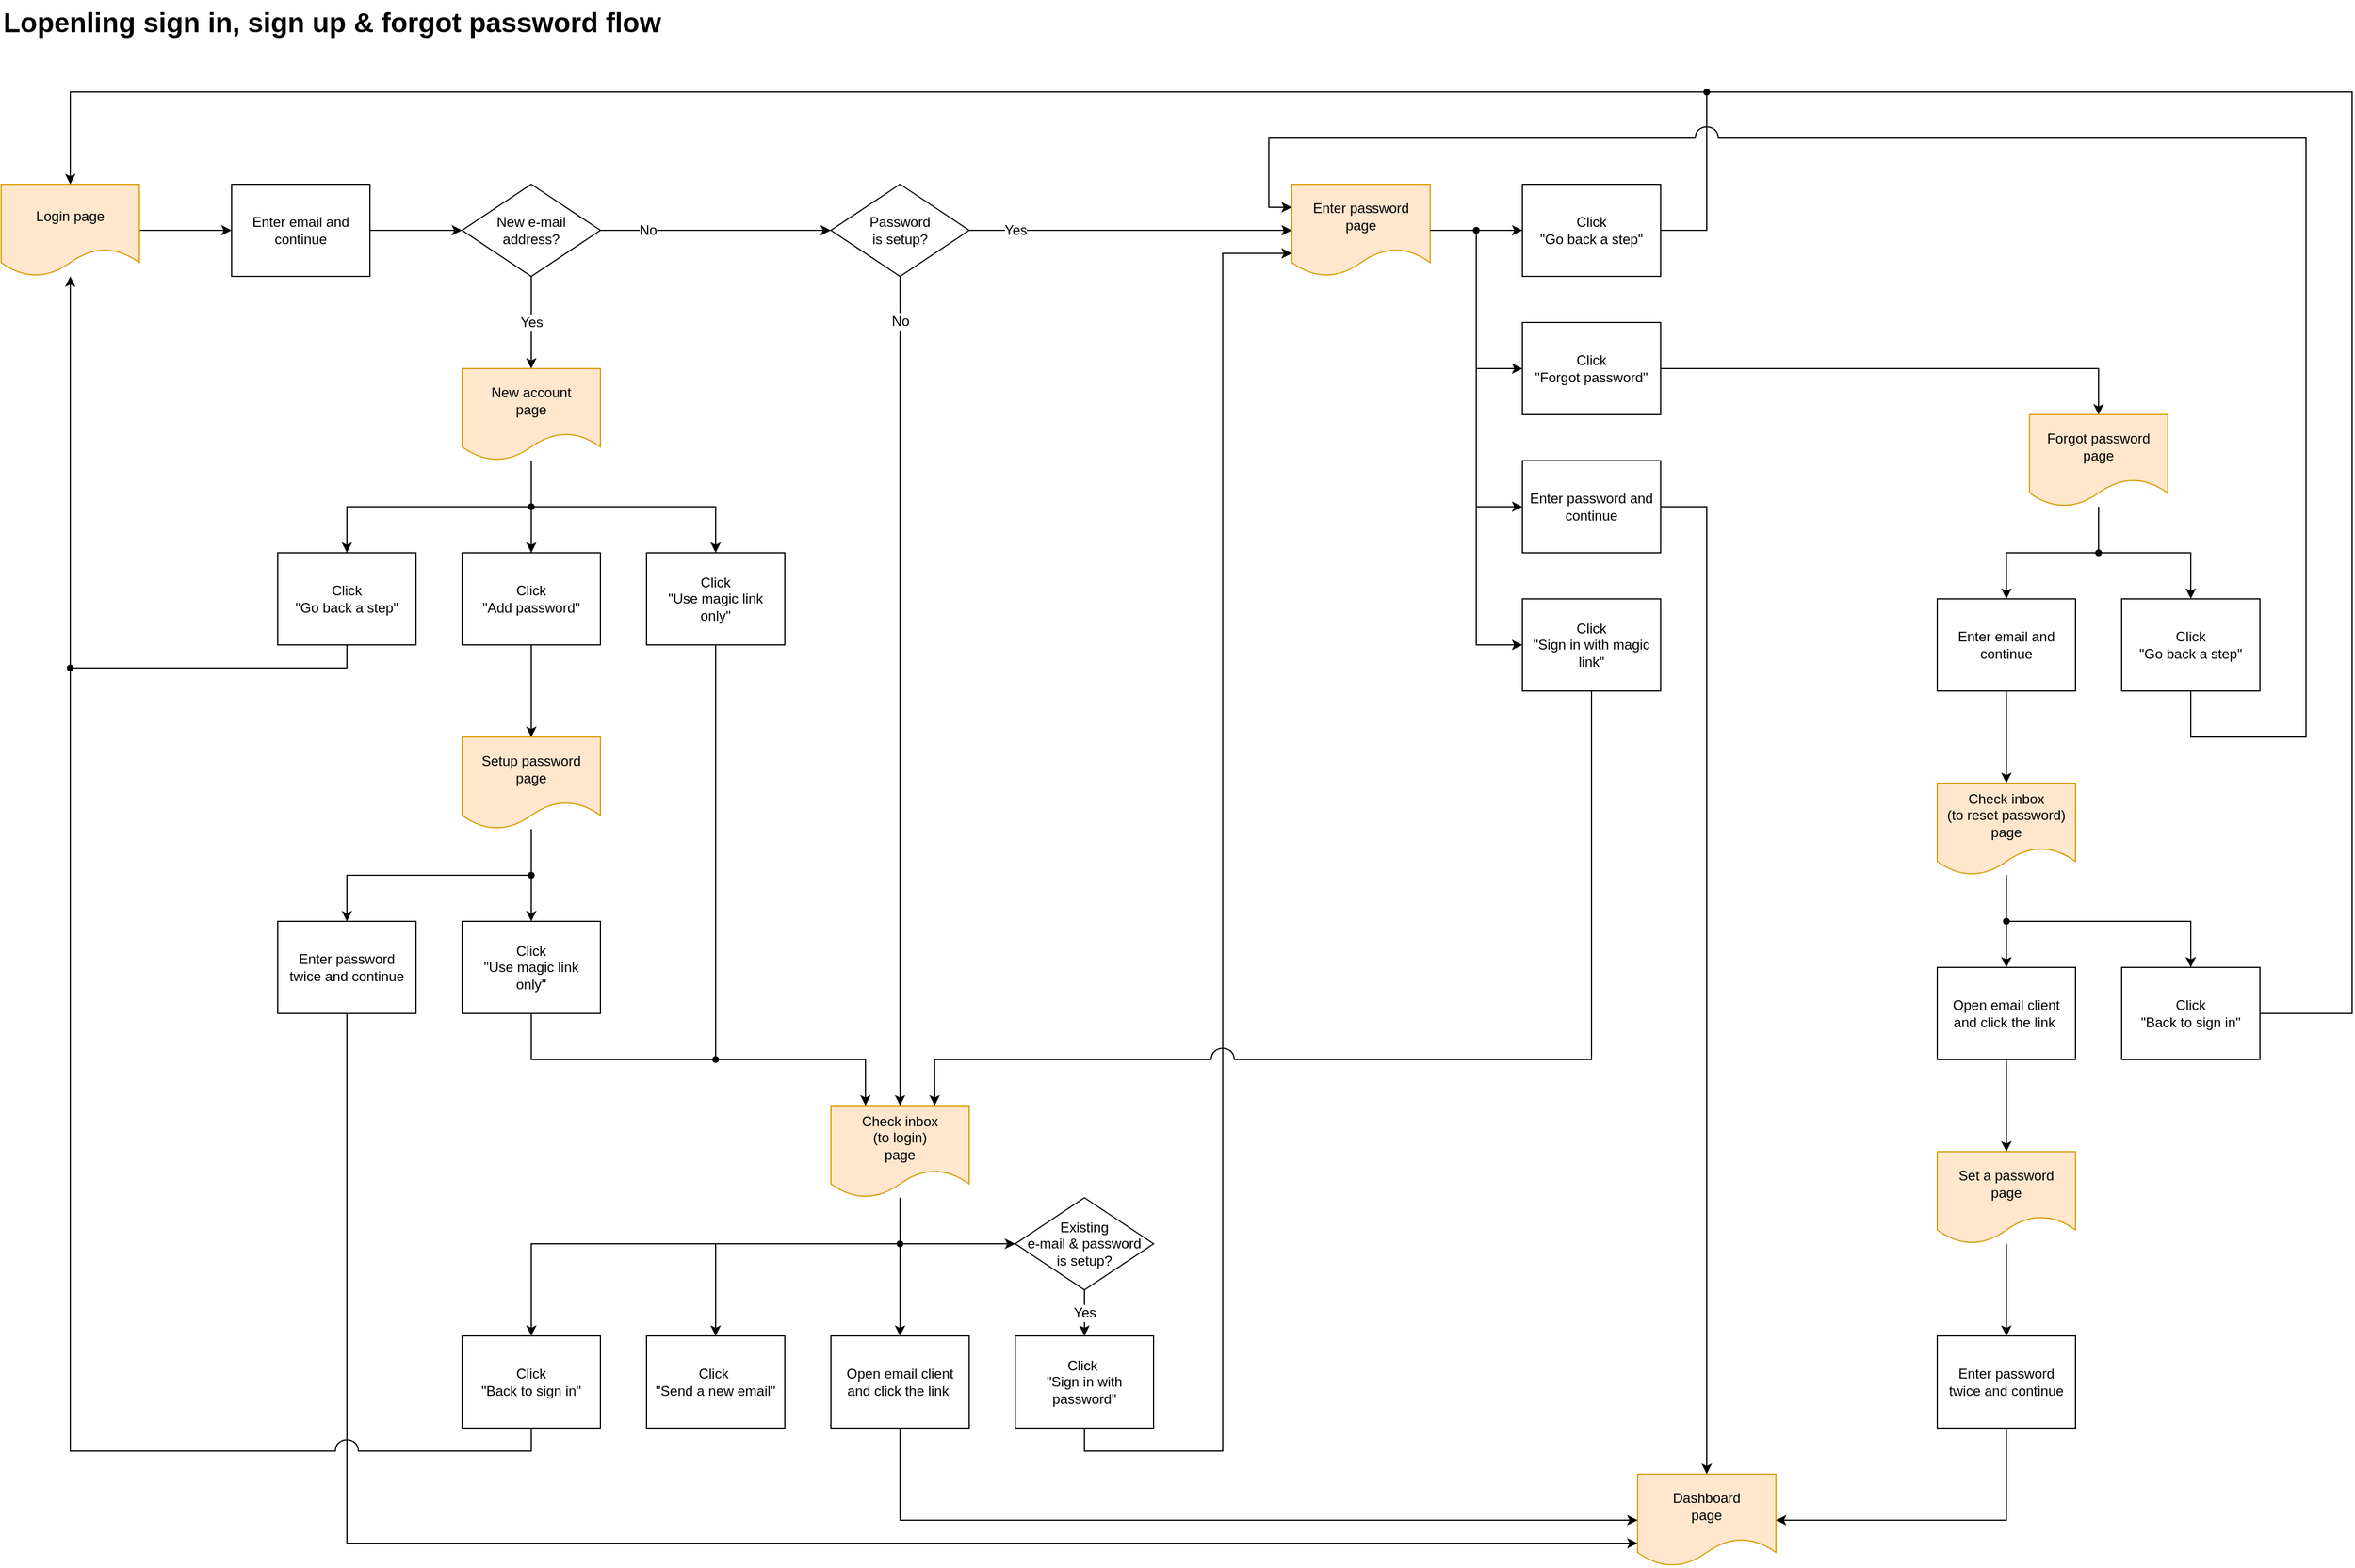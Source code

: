 <mxfile version="22.1.16" type="device">
  <diagram name="Page-1" id="HLI1Fp5mB5NM6HHk9dvi">
    <mxGraphModel dx="2012" dy="1214" grid="1" gridSize="10" guides="1" tooltips="1" connect="1" arrows="1" fold="1" page="1" pageScale="1" pageWidth="2200" pageHeight="1600" math="0" shadow="0">
      <root>
        <mxCell id="0" />
        <mxCell id="1" parent="0" />
        <mxCell id="fdBVsnbzCqG6GmwkJjC0-2" value="Lopenling sign in, sign up &amp;amp; forgot password flow" style="text;strokeColor=none;fillColor=none;html=1;fontSize=24;fontStyle=1;verticalAlign=middle;align=left;" parent="1" vertex="1">
          <mxGeometry x="80" y="80" width="800" height="40" as="geometry" />
        </mxCell>
        <mxCell id="fdBVsnbzCqG6GmwkJjC0-90" style="edgeStyle=orthogonalEdgeStyle;shape=connector;rounded=0;jumpStyle=arc;jumpSize=20;orthogonalLoop=1;jettySize=auto;html=1;labelBackgroundColor=default;strokeColor=default;align=center;verticalAlign=middle;fontFamily=Helvetica;fontSize=12;fontColor=default;endArrow=classic;" parent="1" source="fdBVsnbzCqG6GmwkJjC0-5" target="fdBVsnbzCqG6GmwkJjC0-18" edge="1">
          <mxGeometry relative="1" as="geometry" />
        </mxCell>
        <mxCell id="fdBVsnbzCqG6GmwkJjC0-5" value="Login page" style="rounded=1;whiteSpace=wrap;html=1;shape=document;boundedLbl=1;fillColor=#ffe6cc;strokeColor=#d79b00;" parent="1" vertex="1">
          <mxGeometry x="80" y="240" width="120" height="80" as="geometry" />
        </mxCell>
        <mxCell id="fdBVsnbzCqG6GmwkJjC0-96" value="Yes" style="edgeStyle=orthogonalEdgeStyle;shape=connector;rounded=0;jumpStyle=arc;jumpSize=20;orthogonalLoop=1;jettySize=auto;html=1;exitX=0.5;exitY=1;exitDx=0;exitDy=0;labelBackgroundColor=default;strokeColor=default;align=center;verticalAlign=middle;fontFamily=Helvetica;fontSize=12;fontColor=default;endArrow=classic;" parent="1" source="fdBVsnbzCqG6GmwkJjC0-8" target="fdBVsnbzCqG6GmwkJjC0-10" edge="1">
          <mxGeometry relative="1" as="geometry" />
        </mxCell>
        <mxCell id="fdBVsnbzCqG6GmwkJjC0-141" style="edgeStyle=orthogonalEdgeStyle;shape=connector;rounded=0;jumpStyle=arc;jumpSize=20;orthogonalLoop=1;jettySize=auto;html=1;entryX=0;entryY=0.5;entryDx=0;entryDy=0;labelBackgroundColor=default;strokeColor=default;align=center;verticalAlign=middle;fontFamily=Helvetica;fontSize=12;fontColor=default;endArrow=classic;" parent="1" source="fdBVsnbzCqG6GmwkJjC0-8" target="fdBVsnbzCqG6GmwkJjC0-140" edge="1">
          <mxGeometry relative="1" as="geometry" />
        </mxCell>
        <mxCell id="fdBVsnbzCqG6GmwkJjC0-142" value="No" style="edgeLabel;html=1;align=center;verticalAlign=middle;resizable=0;points=[];fontSize=12;fontFamily=Helvetica;fontColor=default;" parent="fdBVsnbzCqG6GmwkJjC0-141" vertex="1" connectable="0">
          <mxGeometry x="0.024" relative="1" as="geometry">
            <mxPoint x="-62" as="offset" />
          </mxGeometry>
        </mxCell>
        <mxCell id="fdBVsnbzCqG6GmwkJjC0-8" value="New e-mail &lt;br&gt;address?" style="rhombus;whiteSpace=wrap;html=1;rounded=0;" parent="1" vertex="1">
          <mxGeometry x="480" y="240" width="120" height="80" as="geometry" />
        </mxCell>
        <mxCell id="fdBVsnbzCqG6GmwkJjC0-130" style="edgeStyle=orthogonalEdgeStyle;shape=connector;rounded=0;jumpStyle=arc;jumpSize=20;orthogonalLoop=1;jettySize=auto;html=1;labelBackgroundColor=default;strokeColor=default;align=center;verticalAlign=middle;fontFamily=Helvetica;fontSize=12;fontColor=default;endArrow=classic;" parent="1" source="fdBVsnbzCqG6GmwkJjC0-262" target="fdBVsnbzCqG6GmwkJjC0-53" edge="1">
          <mxGeometry relative="1" as="geometry" />
        </mxCell>
        <mxCell id="fdBVsnbzCqG6GmwkJjC0-133" style="edgeStyle=orthogonalEdgeStyle;shape=connector;rounded=0;jumpStyle=none;jumpSize=20;orthogonalLoop=1;jettySize=auto;html=1;entryX=0.5;entryY=0;entryDx=0;entryDy=0;labelBackgroundColor=default;strokeColor=default;align=center;verticalAlign=middle;fontFamily=Helvetica;fontSize=12;fontColor=default;endArrow=classic;" parent="1" source="fdBVsnbzCqG6GmwkJjC0-262" target="fdBVsnbzCqG6GmwkJjC0-41" edge="1">
          <mxGeometry relative="1" as="geometry" />
        </mxCell>
        <mxCell id="fdBVsnbzCqG6GmwkJjC0-134" style="edgeStyle=orthogonalEdgeStyle;shape=connector;rounded=0;jumpStyle=arc;jumpSize=20;orthogonalLoop=1;jettySize=auto;html=1;entryX=0.5;entryY=0;entryDx=0;entryDy=0;labelBackgroundColor=default;strokeColor=default;align=center;verticalAlign=middle;fontFamily=Helvetica;fontSize=12;fontColor=default;endArrow=classic;" parent="1" source="fdBVsnbzCqG6GmwkJjC0-262" target="fdBVsnbzCqG6GmwkJjC0-128" edge="1">
          <mxGeometry relative="1" as="geometry" />
        </mxCell>
        <mxCell id="fdBVsnbzCqG6GmwkJjC0-10" value="New account&lt;br&gt;page" style="whiteSpace=wrap;html=1;rounded=1;shape=document;boundedLbl=1;fillColor=#ffe6cc;strokeColor=#d79b00;" parent="1" vertex="1">
          <mxGeometry x="480" y="400" width="120" height="80" as="geometry" />
        </mxCell>
        <mxCell id="fdBVsnbzCqG6GmwkJjC0-91" style="edgeStyle=orthogonalEdgeStyle;shape=connector;rounded=0;jumpStyle=arc;jumpSize=20;orthogonalLoop=1;jettySize=auto;html=1;labelBackgroundColor=default;strokeColor=default;align=center;verticalAlign=middle;fontFamily=Helvetica;fontSize=12;fontColor=default;endArrow=classic;" parent="1" source="fdBVsnbzCqG6GmwkJjC0-18" target="fdBVsnbzCqG6GmwkJjC0-8" edge="1">
          <mxGeometry relative="1" as="geometry" />
        </mxCell>
        <mxCell id="fdBVsnbzCqG6GmwkJjC0-18" value="Enter email and continue" style="rounded=0;whiteSpace=wrap;html=1;spacing=6;" parent="1" vertex="1">
          <mxGeometry x="280" y="240" width="120" height="80" as="geometry" />
        </mxCell>
        <mxCell id="fdBVsnbzCqG6GmwkJjC0-252" style="edgeStyle=orthogonalEdgeStyle;shape=connector;rounded=0;jumpStyle=none;jumpSize=20;orthogonalLoop=1;jettySize=auto;html=1;exitX=0.5;exitY=1;exitDx=0;exitDy=0;labelBackgroundColor=default;strokeColor=default;align=center;verticalAlign=middle;fontFamily=Helvetica;fontSize=12;fontColor=default;endArrow=none;endFill=0;" parent="1" source="fdBVsnbzCqG6GmwkJjC0-41" target="fdBVsnbzCqG6GmwkJjC0-251" edge="1">
          <mxGeometry relative="1" as="geometry" />
        </mxCell>
        <mxCell id="fdBVsnbzCqG6GmwkJjC0-41" value="Click&lt;br style=&quot;border-color: var(--border-color);&quot;&gt;&quot;Use magic link only&quot;" style="rounded=0;whiteSpace=wrap;html=1;spacing=6;" parent="1" vertex="1">
          <mxGeometry x="640" y="560" width="120" height="80" as="geometry" />
        </mxCell>
        <mxCell id="fdBVsnbzCqG6GmwkJjC0-143" style="edgeStyle=orthogonalEdgeStyle;shape=connector;rounded=0;jumpStyle=arc;jumpSize=20;orthogonalLoop=1;jettySize=auto;html=1;entryX=0.5;entryY=0;entryDx=0;entryDy=0;labelBackgroundColor=default;strokeColor=default;align=center;verticalAlign=middle;fontFamily=Helvetica;fontSize=12;fontColor=default;endArrow=classic;" parent="1" source="fdBVsnbzCqG6GmwkJjC0-53" target="fdBVsnbzCqG6GmwkJjC0-136" edge="1">
          <mxGeometry relative="1" as="geometry" />
        </mxCell>
        <mxCell id="fdBVsnbzCqG6GmwkJjC0-53" value="Click&lt;br style=&quot;border-color: var(--border-color);&quot;&gt;&quot;Add password&quot;" style="rounded=0;whiteSpace=wrap;html=1;spacing=6;" parent="1" vertex="1">
          <mxGeometry x="480" y="560" width="120" height="80" as="geometry" />
        </mxCell>
        <mxCell id="fdBVsnbzCqG6GmwkJjC0-275" style="edgeStyle=orthogonalEdgeStyle;shape=connector;rounded=0;jumpStyle=none;jumpSize=20;orthogonalLoop=1;jettySize=auto;html=1;exitX=0.5;exitY=1;exitDx=0;exitDy=0;labelBackgroundColor=default;strokeColor=default;align=center;verticalAlign=middle;fontFamily=Helvetica;fontSize=12;fontColor=default;endArrow=none;endFill=0;" parent="1" source="fdBVsnbzCqG6GmwkJjC0-128" target="fdBVsnbzCqG6GmwkJjC0-157" edge="1">
          <mxGeometry relative="1" as="geometry">
            <Array as="points">
              <mxPoint x="380" y="660" />
            </Array>
          </mxGeometry>
        </mxCell>
        <mxCell id="fdBVsnbzCqG6GmwkJjC0-128" value="Click&lt;br&gt;&quot;Go back a step&quot;" style="rounded=0;whiteSpace=wrap;html=1;spacing=6;" parent="1" vertex="1">
          <mxGeometry x="320" y="560" width="120" height="80" as="geometry" />
        </mxCell>
        <mxCell id="fdBVsnbzCqG6GmwkJjC0-169" style="edgeStyle=orthogonalEdgeStyle;shape=connector;rounded=0;jumpStyle=none;jumpSize=20;orthogonalLoop=1;jettySize=auto;html=1;labelBackgroundColor=default;strokeColor=default;align=center;verticalAlign=middle;fontFamily=Helvetica;fontSize=12;fontColor=default;endArrow=classic;" parent="1" source="fdBVsnbzCqG6GmwkJjC0-264" target="fdBVsnbzCqG6GmwkJjC0-145" edge="1">
          <mxGeometry relative="1" as="geometry" />
        </mxCell>
        <mxCell id="fdBVsnbzCqG6GmwkJjC0-212" style="edgeStyle=orthogonalEdgeStyle;shape=connector;rounded=0;jumpStyle=none;jumpSize=20;orthogonalLoop=1;jettySize=auto;html=1;entryX=0.5;entryY=0;entryDx=0;entryDy=0;labelBackgroundColor=default;strokeColor=default;align=center;verticalAlign=middle;fontFamily=Helvetica;fontSize=12;fontColor=default;endArrow=classic;" parent="1" source="fdBVsnbzCqG6GmwkJjC0-264" target="fdBVsnbzCqG6GmwkJjC0-144" edge="1">
          <mxGeometry relative="1" as="geometry" />
        </mxCell>
        <mxCell id="fdBVsnbzCqG6GmwkJjC0-136" value="Setup password&lt;br&gt;page" style="whiteSpace=wrap;html=1;rounded=1;shape=document;boundedLbl=1;fillColor=#ffe6cc;strokeColor=#d79b00;" parent="1" vertex="1">
          <mxGeometry x="480" y="720" width="120" height="80" as="geometry" />
        </mxCell>
        <mxCell id="fdBVsnbzCqG6GmwkJjC0-191" style="edgeStyle=orthogonalEdgeStyle;shape=connector;rounded=0;jumpStyle=none;jumpSize=20;orthogonalLoop=1;jettySize=auto;html=1;entryX=0.5;entryY=0;entryDx=0;entryDy=0;labelBackgroundColor=default;strokeColor=default;align=center;verticalAlign=middle;fontFamily=Helvetica;fontSize=12;fontColor=default;endArrow=classic;" parent="1" source="fdBVsnbzCqG6GmwkJjC0-266" target="fdBVsnbzCqG6GmwkJjC0-151" edge="1">
          <mxGeometry relative="1" as="geometry" />
        </mxCell>
        <mxCell id="fdBVsnbzCqG6GmwkJjC0-211" style="edgeStyle=orthogonalEdgeStyle;shape=connector;rounded=0;jumpStyle=none;jumpSize=20;orthogonalLoop=1;jettySize=auto;html=1;entryX=0.5;entryY=0;entryDx=0;entryDy=0;labelBackgroundColor=default;strokeColor=default;align=center;verticalAlign=middle;fontFamily=Helvetica;fontSize=12;fontColor=default;endArrow=classic;" parent="1" source="fdBVsnbzCqG6GmwkJjC0-266" target="fdBVsnbzCqG6GmwkJjC0-162" edge="1">
          <mxGeometry relative="1" as="geometry" />
        </mxCell>
        <mxCell id="fdBVsnbzCqG6GmwkJjC0-137" value="Check inbox&lt;br&gt;(to login)&lt;br&gt;page" style="whiteSpace=wrap;html=1;rounded=1;shape=document;boundedLbl=1;fillColor=#ffe6cc;strokeColor=#d79b00;" parent="1" vertex="1">
          <mxGeometry x="800" y="1040" width="120" height="80" as="geometry" />
        </mxCell>
        <mxCell id="fdBVsnbzCqG6GmwkJjC0-198" style="edgeStyle=orthogonalEdgeStyle;shape=connector;rounded=0;jumpStyle=none;jumpSize=20;orthogonalLoop=1;jettySize=auto;html=1;exitX=1;exitY=0.5;exitDx=0;exitDy=0;entryX=0;entryY=0.5;entryDx=0;entryDy=0;labelBackgroundColor=default;strokeColor=default;align=center;verticalAlign=middle;fontFamily=Helvetica;fontSize=12;fontColor=default;endArrow=classic;" parent="1" source="fdBVsnbzCqG6GmwkJjC0-140" target="fdBVsnbzCqG6GmwkJjC0-180" edge="1">
          <mxGeometry relative="1" as="geometry" />
        </mxCell>
        <mxCell id="fdBVsnbzCqG6GmwkJjC0-199" value="Yes" style="edgeLabel;html=1;align=center;verticalAlign=middle;resizable=0;points=[];fontSize=12;fontFamily=Helvetica;fontColor=default;" parent="fdBVsnbzCqG6GmwkJjC0-198" vertex="1" connectable="0">
          <mxGeometry x="-0.008" relative="1" as="geometry">
            <mxPoint x="-99" as="offset" />
          </mxGeometry>
        </mxCell>
        <mxCell id="fdBVsnbzCqG6GmwkJjC0-245" style="edgeStyle=orthogonalEdgeStyle;shape=connector;rounded=0;jumpStyle=none;jumpSize=20;orthogonalLoop=1;jettySize=auto;html=1;exitX=0.5;exitY=1;exitDx=0;exitDy=0;entryX=0.5;entryY=0;entryDx=0;entryDy=0;labelBackgroundColor=default;strokeColor=default;align=center;verticalAlign=middle;fontFamily=Helvetica;fontSize=12;fontColor=default;endArrow=classic;" parent="1" source="fdBVsnbzCqG6GmwkJjC0-140" target="fdBVsnbzCqG6GmwkJjC0-137" edge="1">
          <mxGeometry relative="1" as="geometry" />
        </mxCell>
        <mxCell id="fdBVsnbzCqG6GmwkJjC0-247" value="No" style="edgeLabel;html=1;align=center;verticalAlign=middle;resizable=0;points=[];fontSize=12;fontFamily=Helvetica;fontColor=default;" parent="fdBVsnbzCqG6GmwkJjC0-245" vertex="1" connectable="0">
          <mxGeometry x="-0.904" relative="1" as="geometry">
            <mxPoint y="4" as="offset" />
          </mxGeometry>
        </mxCell>
        <mxCell id="fdBVsnbzCqG6GmwkJjC0-140" value="Password &lt;br&gt;is setup?" style="rhombus;whiteSpace=wrap;html=1;rounded=0;" parent="1" vertex="1">
          <mxGeometry x="800" y="240" width="120" height="80" as="geometry" />
        </mxCell>
        <mxCell id="fdBVsnbzCqG6GmwkJjC0-183" style="edgeStyle=orthogonalEdgeStyle;shape=connector;rounded=0;jumpStyle=none;jumpSize=20;orthogonalLoop=1;jettySize=auto;html=1;exitX=0.5;exitY=1;exitDx=0;exitDy=0;entryX=0;entryY=0.75;entryDx=0;entryDy=0;labelBackgroundColor=default;strokeColor=default;align=center;verticalAlign=middle;fontFamily=Helvetica;fontSize=12;fontColor=default;endArrow=classic;" parent="1" source="fdBVsnbzCqG6GmwkJjC0-144" target="fdBVsnbzCqG6GmwkJjC0-149" edge="1">
          <mxGeometry relative="1" as="geometry" />
        </mxCell>
        <mxCell id="fdBVsnbzCqG6GmwkJjC0-144" value="Enter password twice and continue" style="rounded=0;whiteSpace=wrap;html=1;spacing=6;" parent="1" vertex="1">
          <mxGeometry x="320" y="880" width="120" height="80" as="geometry" />
        </mxCell>
        <mxCell id="fdBVsnbzCqG6GmwkJjC0-254" style="edgeStyle=orthogonalEdgeStyle;shape=connector;rounded=0;jumpStyle=none;jumpSize=20;orthogonalLoop=1;jettySize=auto;html=1;exitX=0.5;exitY=1;exitDx=0;exitDy=0;labelBackgroundColor=default;strokeColor=default;align=center;verticalAlign=middle;fontFamily=Helvetica;fontSize=12;fontColor=default;endArrow=none;endFill=0;" parent="1" source="fdBVsnbzCqG6GmwkJjC0-145" target="fdBVsnbzCqG6GmwkJjC0-251" edge="1">
          <mxGeometry relative="1" as="geometry">
            <mxPoint x="650.0" y="1030.0" as="targetPoint" />
            <Array as="points">
              <mxPoint x="540" y="1000" />
            </Array>
          </mxGeometry>
        </mxCell>
        <mxCell id="fdBVsnbzCqG6GmwkJjC0-145" value="Click&lt;br&gt;&quot;Use magic link only&quot;" style="rounded=0;whiteSpace=wrap;html=1;spacing=6;" parent="1" vertex="1">
          <mxGeometry x="480" y="880" width="120" height="80" as="geometry" />
        </mxCell>
        <mxCell id="fdBVsnbzCqG6GmwkJjC0-149" value="Dashboard&lt;br&gt;page" style="whiteSpace=wrap;html=1;rounded=1;shape=document;boundedLbl=1;fillColor=#ffe6cc;strokeColor=#d79b00;" parent="1" vertex="1">
          <mxGeometry x="1500" y="1360" width="120" height="80" as="geometry" />
        </mxCell>
        <mxCell id="fdBVsnbzCqG6GmwkJjC0-151" value="Click&amp;nbsp;&lt;br style=&quot;border-color: var(--border-color);&quot;&gt;&quot;Send a new email&quot;" style="rounded=0;whiteSpace=wrap;html=1;spacing=6;" parent="1" vertex="1">
          <mxGeometry x="640" y="1240" width="120" height="80" as="geometry" />
        </mxCell>
        <mxCell id="fdBVsnbzCqG6GmwkJjC0-268" style="edgeStyle=orthogonalEdgeStyle;shape=connector;rounded=0;jumpStyle=arc;jumpSize=20;orthogonalLoop=1;jettySize=auto;html=1;exitX=0.5;exitY=1;exitDx=0;exitDy=0;labelBackgroundColor=default;strokeColor=default;align=center;verticalAlign=middle;fontFamily=Helvetica;fontSize=12;fontColor=default;endArrow=none;endFill=0;" parent="1" source="fdBVsnbzCqG6GmwkJjC0-153" target="fdBVsnbzCqG6GmwkJjC0-157" edge="1">
          <mxGeometry relative="1" as="geometry" />
        </mxCell>
        <mxCell id="fdBVsnbzCqG6GmwkJjC0-153" value="Click&lt;br&gt;&quot;Back to sign in&quot;" style="rounded=0;whiteSpace=wrap;html=1;spacing=6;" parent="1" vertex="1">
          <mxGeometry x="480" y="1240" width="120" height="80" as="geometry" />
        </mxCell>
        <mxCell id="fdBVsnbzCqG6GmwkJjC0-257" style="edgeStyle=orthogonalEdgeStyle;shape=connector;rounded=0;jumpStyle=none;jumpSize=20;orthogonalLoop=1;jettySize=auto;html=1;labelBackgroundColor=default;strokeColor=default;align=center;verticalAlign=middle;fontFamily=Helvetica;fontSize=12;fontColor=default;endArrow=classic;" parent="1" source="fdBVsnbzCqG6GmwkJjC0-157" target="fdBVsnbzCqG6GmwkJjC0-5" edge="1">
          <mxGeometry relative="1" as="geometry" />
        </mxCell>
        <mxCell id="fdBVsnbzCqG6GmwkJjC0-157" value="" style="shape=waypoint;sketch=0;fillStyle=solid;size=6;pointerEvents=1;points=[];fillColor=none;resizable=0;rotatable=0;perimeter=centerPerimeter;snapToPoint=1;rounded=0;strokeColor=default;align=center;verticalAlign=middle;spacing=6;fontFamily=Helvetica;fontSize=12;fontColor=default;html=1;" parent="1" vertex="1">
          <mxGeometry x="130" y="650" width="20" height="20" as="geometry" />
        </mxCell>
        <mxCell id="fdBVsnbzCqG6GmwkJjC0-197" style="edgeStyle=orthogonalEdgeStyle;shape=connector;rounded=0;jumpStyle=none;jumpSize=20;orthogonalLoop=1;jettySize=auto;html=1;entryX=0;entryY=0.5;entryDx=0;entryDy=0;labelBackgroundColor=default;strokeColor=default;align=center;verticalAlign=middle;fontFamily=Helvetica;fontSize=12;fontColor=default;endArrow=classic;exitX=0.5;exitY=1;exitDx=0;exitDy=0;" parent="1" source="fdBVsnbzCqG6GmwkJjC0-162" target="fdBVsnbzCqG6GmwkJjC0-149" edge="1">
          <mxGeometry relative="1" as="geometry" />
        </mxCell>
        <mxCell id="fdBVsnbzCqG6GmwkJjC0-162" value="Open email client and click the link&amp;nbsp;" style="rounded=0;whiteSpace=wrap;html=1;spacing=6;" parent="1" vertex="1">
          <mxGeometry x="800" y="1240" width="120" height="80" as="geometry" />
        </mxCell>
        <mxCell id="fdBVsnbzCqG6GmwkJjC0-196" value="Yes" style="edgeStyle=orthogonalEdgeStyle;shape=connector;rounded=0;jumpStyle=none;jumpSize=20;orthogonalLoop=1;jettySize=auto;html=1;labelBackgroundColor=default;strokeColor=default;align=center;verticalAlign=middle;fontFamily=Helvetica;fontSize=12;fontColor=default;endArrow=classic;exitX=0.5;exitY=1;exitDx=0;exitDy=0;entryX=0.5;entryY=0;entryDx=0;entryDy=0;" parent="1" source="fdBVsnbzCqG6GmwkJjC0-175" target="fdBVsnbzCqG6GmwkJjC0-204" edge="1">
          <mxGeometry x="-0.01" relative="1" as="geometry">
            <mxPoint x="1020" y="1340" as="targetPoint" />
            <mxPoint as="offset" />
          </mxGeometry>
        </mxCell>
        <mxCell id="fdBVsnbzCqG6GmwkJjC0-175" value="Existing &lt;br&gt;e-mail &amp;amp; password &lt;br&gt;is setup?" style="rhombus;whiteSpace=wrap;html=1;rounded=0;" parent="1" vertex="1">
          <mxGeometry x="960" y="1120" width="120" height="80" as="geometry" />
        </mxCell>
        <mxCell id="fdBVsnbzCqG6GmwkJjC0-238" style="edgeStyle=orthogonalEdgeStyle;shape=connector;rounded=0;jumpStyle=none;jumpSize=20;orthogonalLoop=1;jettySize=auto;html=1;exitDx=0;exitDy=0;entryX=0;entryY=0.5;entryDx=0;entryDy=0;labelBackgroundColor=default;strokeColor=default;align=center;verticalAlign=middle;fontFamily=Helvetica;fontSize=12;fontColor=default;endArrow=classic;" parent="1" source="fdBVsnbzCqG6GmwkJjC0-276" target="fdBVsnbzCqG6GmwkJjC0-203" edge="1">
          <mxGeometry relative="1" as="geometry" />
        </mxCell>
        <mxCell id="fdBVsnbzCqG6GmwkJjC0-180" value="Enter password &lt;br&gt;page" style="whiteSpace=wrap;html=1;rounded=1;shape=document;boundedLbl=1;fillColor=#ffe6cc;strokeColor=#d79b00;" parent="1" vertex="1">
          <mxGeometry x="1200" y="240" width="120" height="80" as="geometry" />
        </mxCell>
        <mxCell id="fdBVsnbzCqG6GmwkJjC0-223" style="edgeStyle=orthogonalEdgeStyle;shape=connector;rounded=0;jumpStyle=none;jumpSize=20;orthogonalLoop=1;jettySize=auto;html=1;exitX=1;exitY=0.5;exitDx=0;exitDy=0;entryX=0.5;entryY=0;entryDx=0;entryDy=0;labelBackgroundColor=default;strokeColor=default;align=center;verticalAlign=middle;fontFamily=Helvetica;fontSize=12;fontColor=default;endArrow=classic;" parent="1" source="fdBVsnbzCqG6GmwkJjC0-200" target="fdBVsnbzCqG6GmwkJjC0-149" edge="1">
          <mxGeometry relative="1" as="geometry" />
        </mxCell>
        <mxCell id="fdBVsnbzCqG6GmwkJjC0-200" value="Enter password and continue" style="rounded=0;whiteSpace=wrap;html=1;spacing=6;" parent="1" vertex="1">
          <mxGeometry x="1400" y="480" width="120" height="80" as="geometry" />
        </mxCell>
        <mxCell id="fdBVsnbzCqG6GmwkJjC0-290" style="edgeStyle=orthogonalEdgeStyle;shape=connector;rounded=0;jumpStyle=none;jumpSize=20;orthogonalLoop=1;jettySize=auto;html=1;exitX=1;exitY=0.5;exitDx=0;exitDy=0;entryX=0.5;entryY=0;entryDx=0;entryDy=0;labelBackgroundColor=default;strokeColor=default;align=center;verticalAlign=middle;fontFamily=Helvetica;fontSize=12;fontColor=default;endArrow=classic;" parent="1" source="fdBVsnbzCqG6GmwkJjC0-201" target="fdBVsnbzCqG6GmwkJjC0-289" edge="1">
          <mxGeometry relative="1" as="geometry" />
        </mxCell>
        <mxCell id="fdBVsnbzCqG6GmwkJjC0-201" value="Click&lt;br&gt;&quot;Forgot password&quot;" style="rounded=0;whiteSpace=wrap;html=1;spacing=6;" parent="1" vertex="1">
          <mxGeometry x="1400" y="360" width="120" height="80" as="geometry" />
        </mxCell>
        <mxCell id="fdBVsnbzCqG6GmwkJjC0-202" value="Click&lt;br&gt;&quot;Sign in with magic link&quot;" style="rounded=0;whiteSpace=wrap;html=1;spacing=6;" parent="1" vertex="1">
          <mxGeometry x="1400" y="600" width="120" height="80" as="geometry" />
        </mxCell>
        <mxCell id="fdBVsnbzCqG6GmwkJjC0-322" style="edgeStyle=orthogonalEdgeStyle;shape=connector;rounded=0;jumpStyle=none;jumpSize=20;orthogonalLoop=1;jettySize=auto;html=1;labelBackgroundColor=default;strokeColor=default;align=center;verticalAlign=middle;fontFamily=Helvetica;fontSize=12;fontColor=default;endArrow=none;endFill=0;" parent="1" source="fdBVsnbzCqG6GmwkJjC0-203" target="fdBVsnbzCqG6GmwkJjC0-320" edge="1">
          <mxGeometry relative="1" as="geometry" />
        </mxCell>
        <mxCell id="fdBVsnbzCqG6GmwkJjC0-203" value="Click&lt;br&gt;&quot;Go back a step&quot;" style="rounded=0;whiteSpace=wrap;html=1;spacing=6;" parent="1" vertex="1">
          <mxGeometry x="1400" y="240" width="120" height="80" as="geometry" />
        </mxCell>
        <mxCell id="fdBVsnbzCqG6GmwkJjC0-219" style="edgeStyle=orthogonalEdgeStyle;shape=connector;rounded=0;jumpStyle=none;jumpSize=20;orthogonalLoop=1;jettySize=auto;html=1;exitX=0.5;exitY=1;exitDx=0;exitDy=0;labelBackgroundColor=default;strokeColor=default;align=center;verticalAlign=middle;fontFamily=Helvetica;fontSize=12;fontColor=default;endArrow=classic;entryX=0;entryY=0.75;entryDx=0;entryDy=0;" parent="1" source="fdBVsnbzCqG6GmwkJjC0-204" target="fdBVsnbzCqG6GmwkJjC0-180" edge="1">
          <mxGeometry relative="1" as="geometry" />
        </mxCell>
        <mxCell id="fdBVsnbzCqG6GmwkJjC0-204" value="Click&amp;nbsp;&lt;br&gt;&quot;Sign in with password&quot;" style="rounded=0;whiteSpace=wrap;html=1;spacing=6;" parent="1" vertex="1">
          <mxGeometry x="960" y="1240" width="120" height="80" as="geometry" />
        </mxCell>
        <mxCell id="fdBVsnbzCqG6GmwkJjC0-240" style="edgeStyle=orthogonalEdgeStyle;shape=connector;rounded=0;jumpStyle=arc;jumpSize=20;orthogonalLoop=1;jettySize=auto;html=1;exitDx=0;exitDy=0;labelBackgroundColor=default;strokeColor=default;align=center;verticalAlign=middle;fontFamily=Helvetica;fontSize=12;fontColor=default;endArrow=none;endFill=0;" parent="1" edge="1">
          <mxGeometry relative="1" as="geometry">
            <mxPoint x="860" y="600" as="sourcePoint" />
            <mxPoint x="860" y="600" as="targetPoint" />
            <Array as="points" />
          </mxGeometry>
        </mxCell>
        <mxCell id="fdBVsnbzCqG6GmwkJjC0-255" style="edgeStyle=orthogonalEdgeStyle;shape=connector;rounded=0;jumpStyle=none;jumpSize=20;orthogonalLoop=1;jettySize=auto;html=1;entryX=0.25;entryY=0;entryDx=0;entryDy=0;labelBackgroundColor=default;strokeColor=default;align=center;verticalAlign=middle;fontFamily=Helvetica;fontSize=12;fontColor=default;endArrow=classic;" parent="1" source="fdBVsnbzCqG6GmwkJjC0-251" target="fdBVsnbzCqG6GmwkJjC0-137" edge="1">
          <mxGeometry relative="1" as="geometry" />
        </mxCell>
        <mxCell id="fdBVsnbzCqG6GmwkJjC0-251" value="" style="shape=waypoint;sketch=0;fillStyle=solid;size=6;pointerEvents=1;points=[];fillColor=none;resizable=0;rotatable=0;perimeter=centerPerimeter;snapToPoint=1;rounded=0;strokeColor=default;align=center;verticalAlign=middle;spacing=6;fontFamily=Helvetica;fontSize=12;fontColor=default;html=1;" parent="1" vertex="1">
          <mxGeometry x="690" y="990" width="20" height="20" as="geometry" />
        </mxCell>
        <mxCell id="fdBVsnbzCqG6GmwkJjC0-263" value="" style="edgeStyle=orthogonalEdgeStyle;shape=connector;rounded=0;jumpStyle=arc;jumpSize=20;orthogonalLoop=1;jettySize=auto;html=1;labelBackgroundColor=default;strokeColor=default;align=center;verticalAlign=middle;fontFamily=Helvetica;fontSize=12;fontColor=default;endArrow=none;endFill=0;" parent="1" source="fdBVsnbzCqG6GmwkJjC0-10" target="fdBVsnbzCqG6GmwkJjC0-262" edge="1">
          <mxGeometry relative="1" as="geometry">
            <mxPoint x="540" y="480" as="sourcePoint" />
            <mxPoint x="540" y="560" as="targetPoint" />
          </mxGeometry>
        </mxCell>
        <mxCell id="fdBVsnbzCqG6GmwkJjC0-262" value="" style="shape=waypoint;sketch=0;fillStyle=solid;size=6;pointerEvents=1;points=[];fillColor=none;resizable=0;rotatable=0;perimeter=centerPerimeter;snapToPoint=1;rounded=0;strokeColor=default;align=center;verticalAlign=middle;spacing=6;fontFamily=Helvetica;fontSize=12;fontColor=default;html=1;" parent="1" vertex="1">
          <mxGeometry x="530" y="510" width="20" height="20" as="geometry" />
        </mxCell>
        <mxCell id="fdBVsnbzCqG6GmwkJjC0-265" value="" style="edgeStyle=orthogonalEdgeStyle;shape=connector;rounded=0;jumpStyle=none;jumpSize=20;orthogonalLoop=1;jettySize=auto;html=1;labelBackgroundColor=default;strokeColor=default;align=center;verticalAlign=middle;fontFamily=Helvetica;fontSize=12;fontColor=default;endArrow=none;endFill=0;" parent="1" source="fdBVsnbzCqG6GmwkJjC0-136" target="fdBVsnbzCqG6GmwkJjC0-264" edge="1">
          <mxGeometry relative="1" as="geometry">
            <mxPoint x="540" y="800" as="sourcePoint" />
            <mxPoint x="540" y="880" as="targetPoint" />
          </mxGeometry>
        </mxCell>
        <mxCell id="fdBVsnbzCqG6GmwkJjC0-264" value="" style="shape=waypoint;sketch=0;fillStyle=solid;size=6;pointerEvents=1;points=[];fillColor=none;resizable=0;rotatable=0;perimeter=centerPerimeter;snapToPoint=1;rounded=0;strokeColor=default;align=center;verticalAlign=middle;spacing=6;fontFamily=Helvetica;fontSize=12;fontColor=default;html=1;" parent="1" vertex="1">
          <mxGeometry x="530" y="830" width="20" height="20" as="geometry" />
        </mxCell>
        <mxCell id="fdBVsnbzCqG6GmwkJjC0-267" value="" style="edgeStyle=orthogonalEdgeStyle;shape=connector;rounded=0;jumpStyle=none;jumpSize=20;orthogonalLoop=1;jettySize=auto;html=1;entryDx=0;entryDy=0;labelBackgroundColor=default;strokeColor=default;align=center;verticalAlign=middle;fontFamily=Helvetica;fontSize=12;fontColor=default;endArrow=none;endFill=0;" parent="1" source="fdBVsnbzCqG6GmwkJjC0-137" target="fdBVsnbzCqG6GmwkJjC0-266" edge="1">
          <mxGeometry relative="1" as="geometry">
            <mxPoint x="860" y="1160" as="sourcePoint" />
            <mxPoint x="860" y="1400" as="targetPoint" />
          </mxGeometry>
        </mxCell>
        <mxCell id="fdBVsnbzCqG6GmwkJjC0-270" style="edgeStyle=orthogonalEdgeStyle;shape=connector;rounded=0;jumpStyle=none;jumpSize=20;orthogonalLoop=1;jettySize=auto;html=1;entryX=0.5;entryY=0;entryDx=0;entryDy=0;labelBackgroundColor=default;strokeColor=default;align=center;verticalAlign=middle;fontFamily=Helvetica;fontSize=12;fontColor=default;endArrow=classic;" parent="1" source="fdBVsnbzCqG6GmwkJjC0-266" target="fdBVsnbzCqG6GmwkJjC0-153" edge="1">
          <mxGeometry relative="1" as="geometry" />
        </mxCell>
        <mxCell id="fdBVsnbzCqG6GmwkJjC0-271" style="edgeStyle=orthogonalEdgeStyle;shape=connector;rounded=0;jumpStyle=none;jumpSize=20;orthogonalLoop=1;jettySize=auto;html=1;entryX=0;entryY=0.5;entryDx=0;entryDy=0;labelBackgroundColor=default;strokeColor=default;align=center;verticalAlign=middle;fontFamily=Helvetica;fontSize=12;fontColor=default;endArrow=classic;" parent="1" source="fdBVsnbzCqG6GmwkJjC0-266" target="fdBVsnbzCqG6GmwkJjC0-175" edge="1">
          <mxGeometry relative="1" as="geometry" />
        </mxCell>
        <mxCell id="fdBVsnbzCqG6GmwkJjC0-266" value="" style="shape=waypoint;sketch=0;fillStyle=solid;size=6;pointerEvents=1;points=[];fillColor=none;resizable=0;rotatable=0;perimeter=centerPerimeter;snapToPoint=1;rounded=0;strokeColor=default;align=center;verticalAlign=middle;spacing=6;fontFamily=Helvetica;fontSize=12;fontColor=default;html=1;" parent="1" vertex="1">
          <mxGeometry x="850" y="1150" width="20" height="20" as="geometry" />
        </mxCell>
        <mxCell id="fdBVsnbzCqG6GmwkJjC0-249" style="edgeStyle=orthogonalEdgeStyle;shape=connector;rounded=0;jumpStyle=arc;jumpSize=20;orthogonalLoop=1;jettySize=auto;html=1;exitX=0.5;exitY=1;exitDx=0;exitDy=0;entryX=0.75;entryY=0;entryDx=0;entryDy=0;labelBackgroundColor=default;strokeColor=default;align=center;verticalAlign=middle;fontFamily=Helvetica;fontSize=12;fontColor=default;endArrow=classic;" parent="1" source="fdBVsnbzCqG6GmwkJjC0-202" target="fdBVsnbzCqG6GmwkJjC0-137" edge="1">
          <mxGeometry relative="1" as="geometry">
            <Array as="points">
              <mxPoint x="1460" y="1000" />
              <mxPoint x="890" y="1000" />
            </Array>
          </mxGeometry>
        </mxCell>
        <mxCell id="fdBVsnbzCqG6GmwkJjC0-277" value="" style="edgeStyle=orthogonalEdgeStyle;shape=connector;rounded=0;jumpStyle=none;jumpSize=20;orthogonalLoop=1;jettySize=auto;html=1;exitX=1;exitY=0.5;exitDx=0;exitDy=0;entryDx=0;entryDy=0;labelBackgroundColor=default;strokeColor=default;align=center;verticalAlign=middle;fontFamily=Helvetica;fontSize=12;fontColor=default;endArrow=none;endFill=0;" parent="1" source="fdBVsnbzCqG6GmwkJjC0-180" target="fdBVsnbzCqG6GmwkJjC0-276" edge="1">
          <mxGeometry relative="1" as="geometry">
            <mxPoint x="1400" y="280" as="sourcePoint" />
            <mxPoint x="1480" y="280" as="targetPoint" />
          </mxGeometry>
        </mxCell>
        <mxCell id="fdBVsnbzCqG6GmwkJjC0-280" style="edgeStyle=orthogonalEdgeStyle;shape=connector;rounded=0;jumpStyle=none;jumpSize=20;orthogonalLoop=1;jettySize=auto;html=1;labelBackgroundColor=default;strokeColor=default;align=center;verticalAlign=middle;fontFamily=Helvetica;fontSize=12;fontColor=default;endArrow=classic;entryX=0;entryY=0.5;entryDx=0;entryDy=0;" parent="1" source="fdBVsnbzCqG6GmwkJjC0-276" target="fdBVsnbzCqG6GmwkJjC0-201" edge="1">
          <mxGeometry relative="1" as="geometry">
            <mxPoint x="1360" y="420" as="targetPoint" />
            <Array as="points">
              <mxPoint x="1360" y="400" />
            </Array>
          </mxGeometry>
        </mxCell>
        <mxCell id="fdBVsnbzCqG6GmwkJjC0-281" style="edgeStyle=orthogonalEdgeStyle;shape=connector;rounded=0;jumpStyle=none;jumpSize=20;orthogonalLoop=1;jettySize=auto;html=1;entryX=0;entryY=0.5;entryDx=0;entryDy=0;labelBackgroundColor=default;strokeColor=default;align=center;verticalAlign=middle;fontFamily=Helvetica;fontSize=12;fontColor=default;endArrow=classic;" parent="1" source="fdBVsnbzCqG6GmwkJjC0-276" target="fdBVsnbzCqG6GmwkJjC0-200" edge="1">
          <mxGeometry relative="1" as="geometry">
            <Array as="points">
              <mxPoint x="1360" y="520" />
            </Array>
          </mxGeometry>
        </mxCell>
        <mxCell id="fdBVsnbzCqG6GmwkJjC0-282" style="edgeStyle=orthogonalEdgeStyle;shape=connector;rounded=0;jumpStyle=none;jumpSize=20;orthogonalLoop=1;jettySize=auto;html=1;entryX=0;entryY=0.5;entryDx=0;entryDy=0;labelBackgroundColor=default;strokeColor=default;align=center;verticalAlign=middle;fontFamily=Helvetica;fontSize=12;fontColor=default;endArrow=classic;" parent="1" source="fdBVsnbzCqG6GmwkJjC0-276" target="fdBVsnbzCqG6GmwkJjC0-202" edge="1">
          <mxGeometry relative="1" as="geometry">
            <Array as="points">
              <mxPoint x="1360" y="640" />
            </Array>
          </mxGeometry>
        </mxCell>
        <mxCell id="fdBVsnbzCqG6GmwkJjC0-276" value="" style="shape=waypoint;sketch=0;fillStyle=solid;size=6;pointerEvents=1;points=[];fillColor=none;resizable=0;rotatable=0;perimeter=centerPerimeter;snapToPoint=1;rounded=0;strokeColor=default;align=center;verticalAlign=middle;spacing=6;fontFamily=Helvetica;fontSize=12;fontColor=default;html=1;" parent="1" vertex="1">
          <mxGeometry x="1350" y="270" width="20" height="20" as="geometry" />
        </mxCell>
        <mxCell id="fdBVsnbzCqG6GmwkJjC0-289" value="Forgot password&lt;br&gt;page" style="whiteSpace=wrap;html=1;rounded=1;shape=document;boundedLbl=1;fillColor=#ffe6cc;strokeColor=#d79b00;" parent="1" vertex="1">
          <mxGeometry x="1840" y="440" width="120" height="80" as="geometry" />
        </mxCell>
        <mxCell id="fdBVsnbzCqG6GmwkJjC0-313" style="edgeStyle=orthogonalEdgeStyle;shape=connector;rounded=0;jumpStyle=none;jumpSize=20;orthogonalLoop=1;jettySize=auto;html=1;exitX=0.5;exitY=1;exitDx=0;exitDy=0;entryX=0.5;entryY=0;entryDx=0;entryDy=0;labelBackgroundColor=default;strokeColor=default;align=center;verticalAlign=middle;fontFamily=Helvetica;fontSize=12;fontColor=default;endArrow=classic;" parent="1" source="fdBVsnbzCqG6GmwkJjC0-291" target="fdBVsnbzCqG6GmwkJjC0-312" edge="1">
          <mxGeometry relative="1" as="geometry" />
        </mxCell>
        <mxCell id="fdBVsnbzCqG6GmwkJjC0-291" value="Enter email and continue" style="rounded=0;whiteSpace=wrap;html=1;spacing=6;" parent="1" vertex="1">
          <mxGeometry x="1760" y="600" width="120" height="80" as="geometry" />
        </mxCell>
        <mxCell id="fdBVsnbzCqG6GmwkJjC0-306" style="edgeStyle=orthogonalEdgeStyle;shape=connector;rounded=0;jumpStyle=arc;jumpSize=20;orthogonalLoop=1;jettySize=auto;html=1;exitX=0.5;exitY=1;exitDx=0;exitDy=0;entryX=0;entryY=0.25;entryDx=0;entryDy=0;labelBackgroundColor=default;strokeColor=default;align=center;verticalAlign=middle;fontFamily=Helvetica;fontSize=12;fontColor=default;endArrow=classic;" parent="1" source="fdBVsnbzCqG6GmwkJjC0-294" target="fdBVsnbzCqG6GmwkJjC0-180" edge="1">
          <mxGeometry relative="1" as="geometry">
            <Array as="points">
              <mxPoint x="1980" y="720" />
              <mxPoint x="2080" y="720" />
              <mxPoint x="2080" y="200" />
              <mxPoint x="1180" y="200" />
              <mxPoint x="1180" y="260" />
            </Array>
          </mxGeometry>
        </mxCell>
        <mxCell id="fdBVsnbzCqG6GmwkJjC0-294" value="Click&lt;br&gt;&quot;Go back a step&quot;" style="rounded=0;whiteSpace=wrap;html=1;spacing=6;" parent="1" vertex="1">
          <mxGeometry x="1920" y="600" width="120" height="80" as="geometry" />
        </mxCell>
        <mxCell id="fdBVsnbzCqG6GmwkJjC0-298" style="edgeStyle=orthogonalEdgeStyle;shape=connector;rounded=0;jumpStyle=none;jumpSize=20;orthogonalLoop=1;jettySize=auto;html=1;entryX=0.5;entryY=0;entryDx=0;entryDy=0;labelBackgroundColor=default;strokeColor=default;align=center;verticalAlign=middle;fontFamily=Helvetica;fontSize=12;fontColor=default;endArrow=classic;" parent="1" source="fdBVsnbzCqG6GmwkJjC0-296" target="fdBVsnbzCqG6GmwkJjC0-291" edge="1">
          <mxGeometry relative="1" as="geometry" />
        </mxCell>
        <mxCell id="fdBVsnbzCqG6GmwkJjC0-299" style="edgeStyle=orthogonalEdgeStyle;shape=connector;rounded=0;jumpStyle=none;jumpSize=20;orthogonalLoop=1;jettySize=auto;html=1;entryX=0.5;entryY=0;entryDx=0;entryDy=0;labelBackgroundColor=default;strokeColor=default;align=center;verticalAlign=middle;fontFamily=Helvetica;fontSize=12;fontColor=default;endArrow=classic;" parent="1" source="fdBVsnbzCqG6GmwkJjC0-296" target="fdBVsnbzCqG6GmwkJjC0-294" edge="1">
          <mxGeometry relative="1" as="geometry" />
        </mxCell>
        <mxCell id="fdBVsnbzCqG6GmwkJjC0-296" value="" style="shape=waypoint;sketch=0;fillStyle=solid;size=6;pointerEvents=1;points=[];fillColor=none;resizable=0;rotatable=0;perimeter=centerPerimeter;snapToPoint=1;rounded=0;strokeColor=default;align=center;verticalAlign=middle;spacing=6;fontFamily=Helvetica;fontSize=12;fontColor=default;html=1;" parent="1" vertex="1">
          <mxGeometry x="1890" y="550" width="20" height="20" as="geometry" />
        </mxCell>
        <mxCell id="fdBVsnbzCqG6GmwkJjC0-297" style="edgeStyle=orthogonalEdgeStyle;shape=connector;rounded=0;jumpStyle=none;jumpSize=20;orthogonalLoop=1;jettySize=auto;html=1;entryX=0.679;entryY=0.732;entryDx=0;entryDy=0;entryPerimeter=0;labelBackgroundColor=default;strokeColor=default;align=center;verticalAlign=middle;fontFamily=Helvetica;fontSize=12;fontColor=default;endArrow=none;endFill=0;" parent="1" source="fdBVsnbzCqG6GmwkJjC0-289" target="fdBVsnbzCqG6GmwkJjC0-296" edge="1">
          <mxGeometry relative="1" as="geometry" />
        </mxCell>
        <mxCell id="fdBVsnbzCqG6GmwkJjC0-325" style="edgeStyle=orthogonalEdgeStyle;shape=connector;rounded=0;jumpStyle=none;jumpSize=20;orthogonalLoop=1;jettySize=auto;html=1;exitX=0.5;exitY=1;exitDx=0;exitDy=0;entryX=0.5;entryY=0;entryDx=0;entryDy=0;labelBackgroundColor=default;strokeColor=default;align=center;verticalAlign=middle;fontFamily=Helvetica;fontSize=12;fontColor=default;endArrow=classic;" parent="1" source="fdBVsnbzCqG6GmwkJjC0-309" target="fdBVsnbzCqG6GmwkJjC0-324" edge="1">
          <mxGeometry relative="1" as="geometry" />
        </mxCell>
        <mxCell id="fdBVsnbzCqG6GmwkJjC0-309" value="Open email client and click the link&amp;nbsp;" style="rounded=0;whiteSpace=wrap;html=1;spacing=6;" parent="1" vertex="1">
          <mxGeometry x="1760" y="920" width="120" height="80" as="geometry" />
        </mxCell>
        <mxCell id="fdBVsnbzCqG6GmwkJjC0-317" style="edgeStyle=orthogonalEdgeStyle;shape=connector;rounded=0;jumpStyle=none;jumpSize=20;orthogonalLoop=1;jettySize=auto;html=1;labelBackgroundColor=default;strokeColor=default;align=center;verticalAlign=middle;fontFamily=Helvetica;fontSize=12;fontColor=default;endArrow=none;endFill=0;" parent="1" source="fdBVsnbzCqG6GmwkJjC0-312" target="fdBVsnbzCqG6GmwkJjC0-316" edge="1">
          <mxGeometry relative="1" as="geometry" />
        </mxCell>
        <mxCell id="fdBVsnbzCqG6GmwkJjC0-312" value="Check inbox&lt;br&gt;(to reset password)&lt;br&gt;page" style="whiteSpace=wrap;html=1;rounded=1;shape=document;boundedLbl=1;fillColor=#ffe6cc;strokeColor=#d79b00;" parent="1" vertex="1">
          <mxGeometry x="1760" y="760" width="120" height="80" as="geometry" />
        </mxCell>
        <mxCell id="fdBVsnbzCqG6GmwkJjC0-314" value="Click&lt;br&gt;&quot;Back to sign in&quot;" style="rounded=0;whiteSpace=wrap;html=1;spacing=6;" parent="1" vertex="1">
          <mxGeometry x="1920" y="920" width="120" height="80" as="geometry" />
        </mxCell>
        <mxCell id="fdBVsnbzCqG6GmwkJjC0-318" style="edgeStyle=orthogonalEdgeStyle;shape=connector;rounded=0;jumpStyle=none;jumpSize=20;orthogonalLoop=1;jettySize=auto;html=1;entryX=0.5;entryY=0;entryDx=0;entryDy=0;labelBackgroundColor=default;strokeColor=default;align=center;verticalAlign=middle;fontFamily=Helvetica;fontSize=12;fontColor=default;endArrow=classic;" parent="1" source="fdBVsnbzCqG6GmwkJjC0-316" target="fdBVsnbzCqG6GmwkJjC0-309" edge="1">
          <mxGeometry relative="1" as="geometry" />
        </mxCell>
        <mxCell id="fdBVsnbzCqG6GmwkJjC0-319" style="edgeStyle=orthogonalEdgeStyle;shape=connector;rounded=0;jumpStyle=none;jumpSize=20;orthogonalLoop=1;jettySize=auto;html=1;entryX=0.5;entryY=0;entryDx=0;entryDy=0;labelBackgroundColor=default;strokeColor=default;align=center;verticalAlign=middle;fontFamily=Helvetica;fontSize=12;fontColor=default;endArrow=classic;" parent="1" source="fdBVsnbzCqG6GmwkJjC0-316" target="fdBVsnbzCqG6GmwkJjC0-314" edge="1">
          <mxGeometry relative="1" as="geometry" />
        </mxCell>
        <mxCell id="fdBVsnbzCqG6GmwkJjC0-316" value="" style="shape=waypoint;sketch=0;fillStyle=solid;size=6;pointerEvents=1;points=[];fillColor=none;resizable=0;rotatable=0;perimeter=centerPerimeter;snapToPoint=1;rounded=0;strokeColor=default;align=center;verticalAlign=middle;spacing=6;fontFamily=Helvetica;fontSize=12;fontColor=default;html=1;" parent="1" vertex="1">
          <mxGeometry x="1810" y="870" width="20" height="20" as="geometry" />
        </mxCell>
        <mxCell id="fdBVsnbzCqG6GmwkJjC0-321" style="edgeStyle=orthogonalEdgeStyle;shape=connector;rounded=0;jumpStyle=none;jumpSize=20;orthogonalLoop=1;jettySize=auto;html=1;entryX=0.5;entryY=0;entryDx=0;entryDy=0;labelBackgroundColor=default;strokeColor=default;align=center;verticalAlign=middle;fontFamily=Helvetica;fontSize=12;fontColor=default;endArrow=classic;" parent="1" source="fdBVsnbzCqG6GmwkJjC0-320" target="fdBVsnbzCqG6GmwkJjC0-5" edge="1">
          <mxGeometry relative="1" as="geometry" />
        </mxCell>
        <mxCell id="fdBVsnbzCqG6GmwkJjC0-320" value="" style="shape=waypoint;sketch=0;fillStyle=solid;size=6;pointerEvents=1;points=[];fillColor=none;resizable=0;rotatable=0;perimeter=centerPerimeter;snapToPoint=1;rounded=0;strokeColor=default;align=center;verticalAlign=middle;spacing=6;fontFamily=Helvetica;fontSize=12;fontColor=default;html=1;" parent="1" vertex="1">
          <mxGeometry x="1550" y="150" width="20" height="20" as="geometry" />
        </mxCell>
        <mxCell id="fdBVsnbzCqG6GmwkJjC0-323" style="edgeStyle=orthogonalEdgeStyle;shape=connector;rounded=0;jumpStyle=none;jumpSize=20;orthogonalLoop=1;jettySize=auto;html=1;exitX=1;exitY=0.5;exitDx=0;exitDy=0;entryX=1;entryY=0.5;entryDx=0;entryDy=0;entryPerimeter=0;labelBackgroundColor=default;strokeColor=default;align=center;verticalAlign=middle;fontFamily=Helvetica;fontSize=12;fontColor=default;endArrow=none;endFill=0;" parent="1" source="fdBVsnbzCqG6GmwkJjC0-314" target="fdBVsnbzCqG6GmwkJjC0-320" edge="1">
          <mxGeometry relative="1" as="geometry">
            <Array as="points">
              <mxPoint x="2120" y="960" />
              <mxPoint x="2120" y="160" />
            </Array>
          </mxGeometry>
        </mxCell>
        <mxCell id="fdBVsnbzCqG6GmwkJjC0-327" style="edgeStyle=orthogonalEdgeStyle;shape=connector;rounded=0;jumpStyle=none;jumpSize=20;orthogonalLoop=1;jettySize=auto;html=1;entryX=0.5;entryY=0;entryDx=0;entryDy=0;labelBackgroundColor=default;strokeColor=default;align=center;verticalAlign=middle;fontFamily=Helvetica;fontSize=12;fontColor=default;endArrow=classic;" parent="1" source="fdBVsnbzCqG6GmwkJjC0-324" target="fdBVsnbzCqG6GmwkJjC0-326" edge="1">
          <mxGeometry relative="1" as="geometry" />
        </mxCell>
        <mxCell id="fdBVsnbzCqG6GmwkJjC0-324" value="Set a password&lt;br&gt;page" style="whiteSpace=wrap;html=1;rounded=1;shape=document;boundedLbl=1;fillColor=#ffe6cc;strokeColor=#d79b00;" parent="1" vertex="1">
          <mxGeometry x="1760" y="1080" width="120" height="80" as="geometry" />
        </mxCell>
        <mxCell id="fdBVsnbzCqG6GmwkJjC0-328" style="edgeStyle=orthogonalEdgeStyle;shape=connector;rounded=0;jumpStyle=none;jumpSize=20;orthogonalLoop=1;jettySize=auto;html=1;exitX=0.5;exitY=1;exitDx=0;exitDy=0;entryX=1;entryY=0.5;entryDx=0;entryDy=0;labelBackgroundColor=default;strokeColor=default;align=center;verticalAlign=middle;fontFamily=Helvetica;fontSize=12;fontColor=default;endArrow=classic;" parent="1" source="fdBVsnbzCqG6GmwkJjC0-326" target="fdBVsnbzCqG6GmwkJjC0-149" edge="1">
          <mxGeometry relative="1" as="geometry" />
        </mxCell>
        <mxCell id="fdBVsnbzCqG6GmwkJjC0-326" value="Enter password twice and continue" style="rounded=0;whiteSpace=wrap;html=1;spacing=6;" parent="1" vertex="1">
          <mxGeometry x="1760" y="1240" width="120" height="80" as="geometry" />
        </mxCell>
      </root>
    </mxGraphModel>
  </diagram>
</mxfile>
